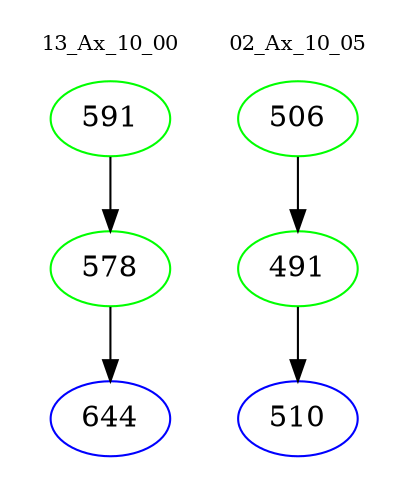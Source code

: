 digraph{
subgraph cluster_0 {
color = white
label = "13_Ax_10_00";
fontsize=10;
T0_591 [label="591", color="green"]
T0_591 -> T0_578 [color="black"]
T0_578 [label="578", color="green"]
T0_578 -> T0_644 [color="black"]
T0_644 [label="644", color="blue"]
}
subgraph cluster_1 {
color = white
label = "02_Ax_10_05";
fontsize=10;
T1_506 [label="506", color="green"]
T1_506 -> T1_491 [color="black"]
T1_491 [label="491", color="green"]
T1_491 -> T1_510 [color="black"]
T1_510 [label="510", color="blue"]
}
}

